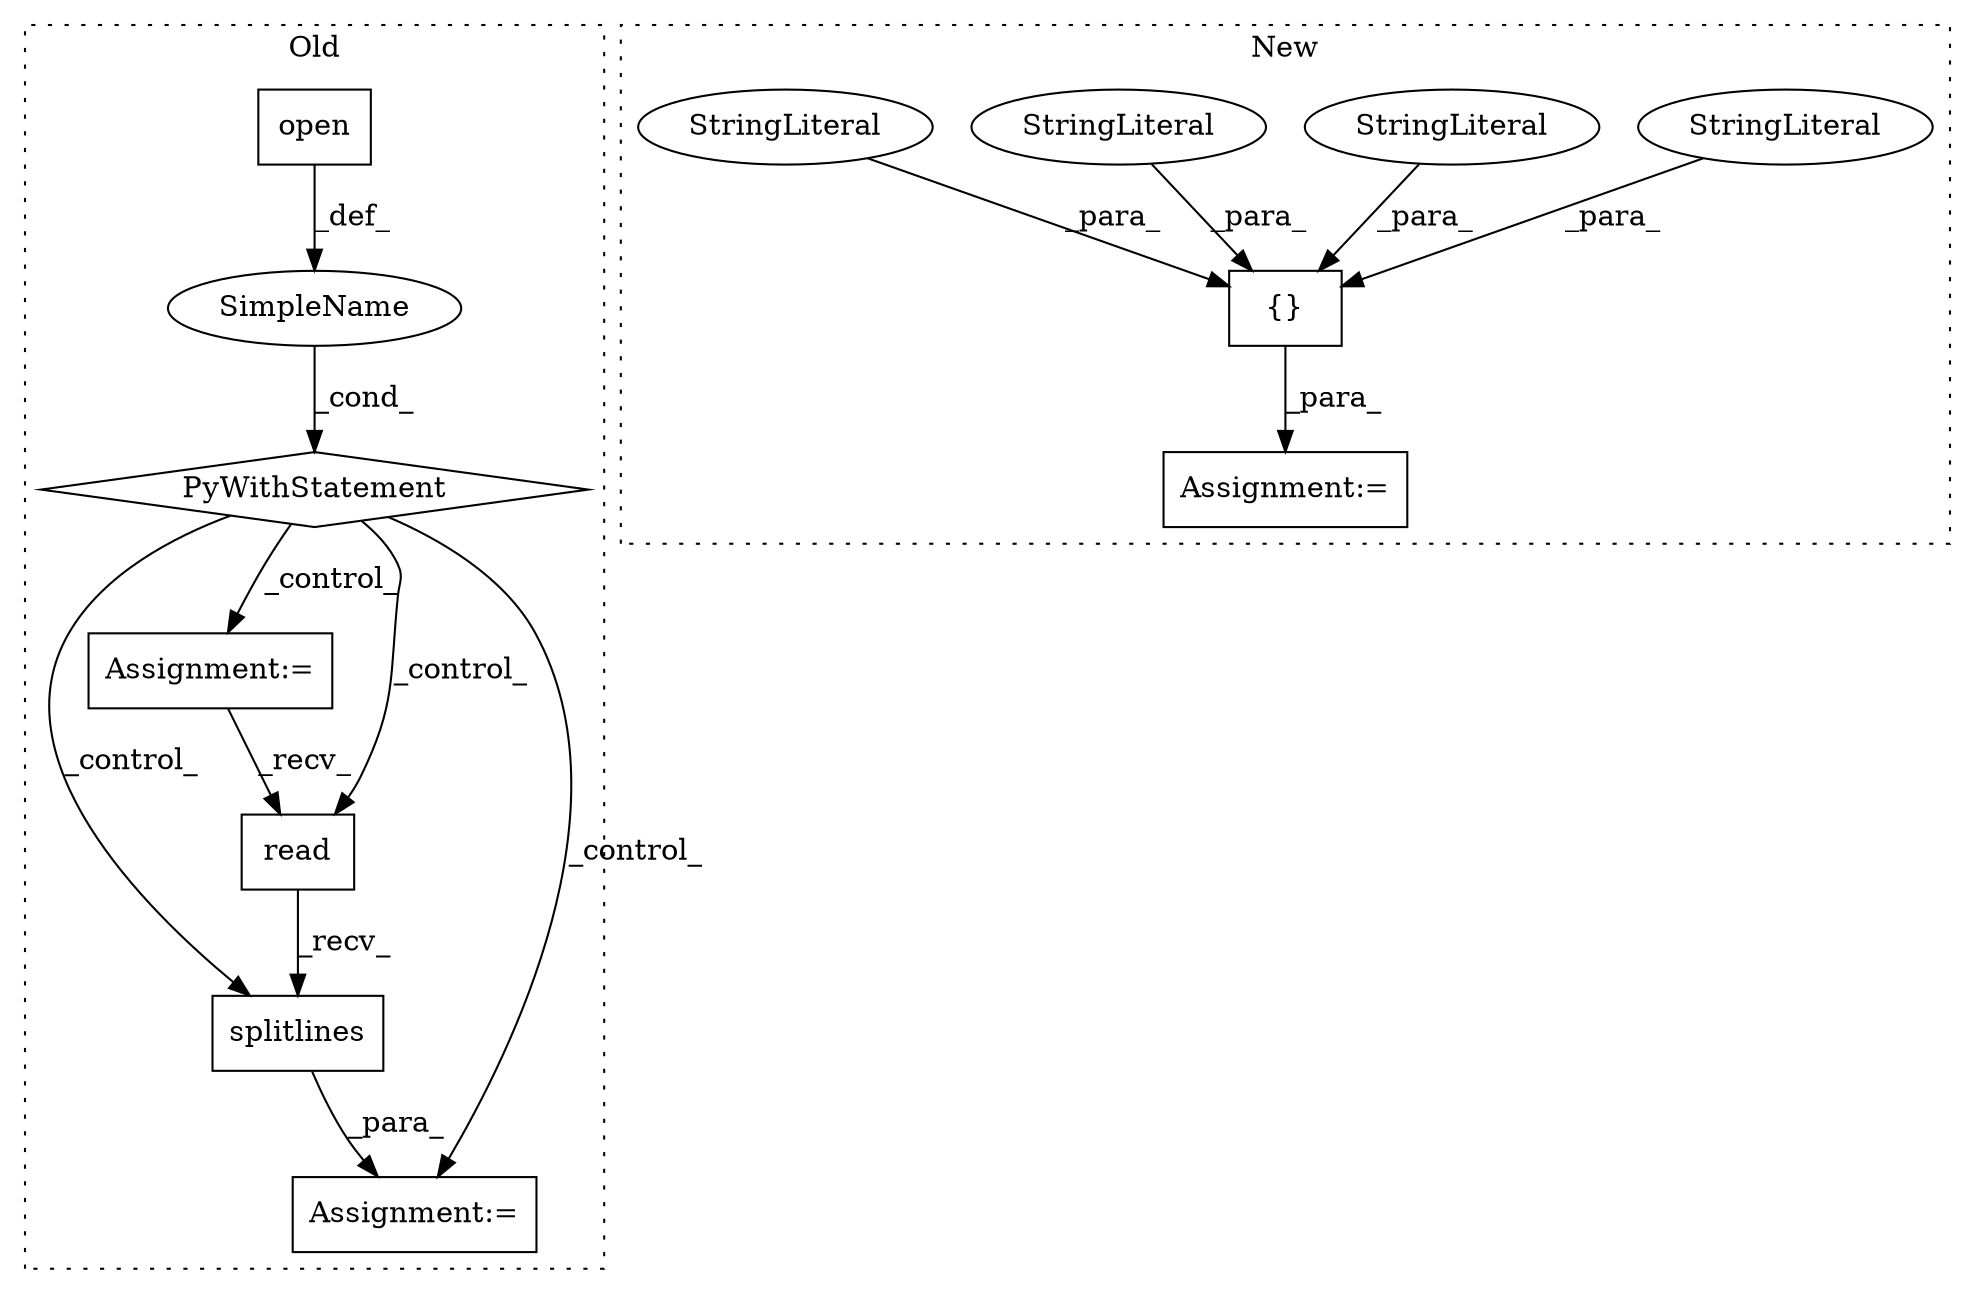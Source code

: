 digraph G {
subgraph cluster0 {
1 [label="splitlines" a="32" s="254" l="12" shape="box"];
3 [label="Assignment:=" a="7" s="243" l="1" shape="box"];
4 [label="read" a="32" s="247" l="6" shape="box"];
5 [label="PyWithStatement" a="104" s="165,204" l="10,2" shape="diamond"];
6 [label="SimpleName" a="42" s="" l="" shape="ellipse"];
7 [label="Assignment:=" a="7" s="221" l="2" shape="box"];
9 [label="open" a="32" s="175,203" l="5,1" shape="box"];
label = "Old";
style="dotted";
}
subgraph cluster1 {
2 [label="{}" a="4" s="190,364" l="1,1" shape="box"];
8 [label="Assignment:=" a="7" s="177" l="1" shape="box"];
10 [label="StringLiteral" a="45" s="290" l="22" shape="ellipse"];
11 [label="StringLiteral" a="45" s="348" l="16" shape="ellipse"];
12 [label="StringLiteral" a="45" s="313" l="15" shape="ellipse"];
13 [label="StringLiteral" a="45" s="227" l="15" shape="ellipse"];
label = "New";
style="dotted";
}
1 -> 3 [label="_para_"];
2 -> 8 [label="_para_"];
4 -> 1 [label="_recv_"];
5 -> 7 [label="_control_"];
5 -> 1 [label="_control_"];
5 -> 4 [label="_control_"];
5 -> 3 [label="_control_"];
6 -> 5 [label="_cond_"];
7 -> 4 [label="_recv_"];
9 -> 6 [label="_def_"];
10 -> 2 [label="_para_"];
11 -> 2 [label="_para_"];
12 -> 2 [label="_para_"];
13 -> 2 [label="_para_"];
}
